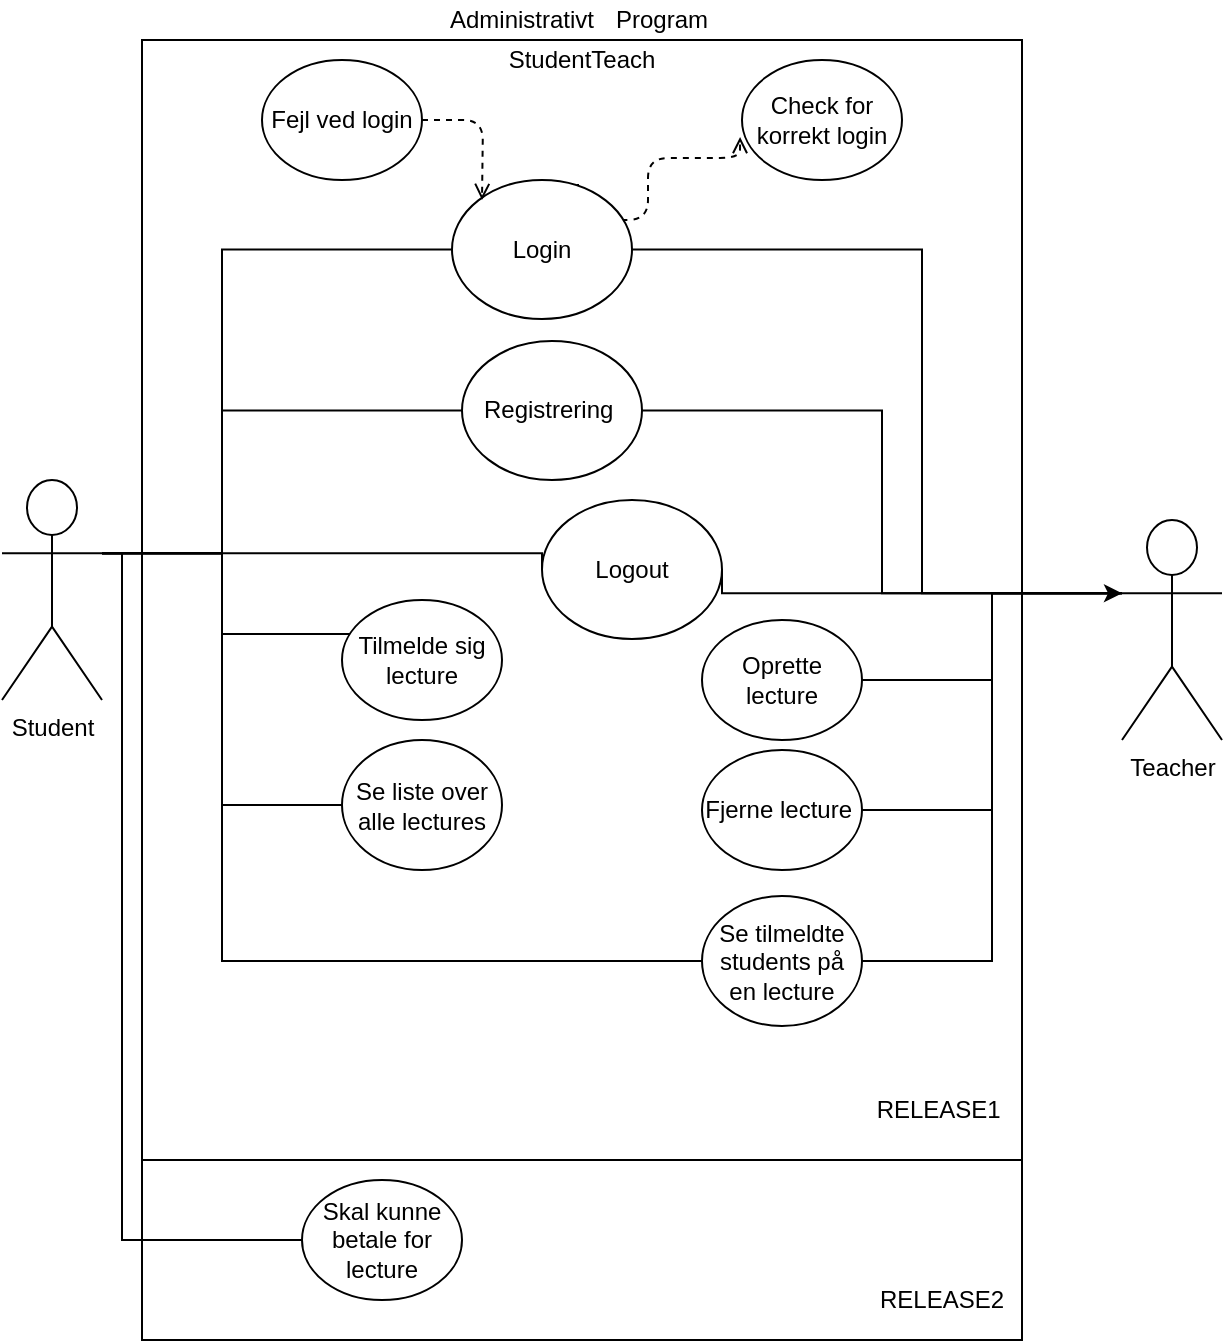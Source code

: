 <mxfile version="13.0.7" type="github">
  <diagram id="naz7NzOcKD-QqL_7P5jK" name="Page-1">
    <mxGraphModel dx="1186" dy="646" grid="1" gridSize="10" guides="1" tooltips="1" connect="1" arrows="1" fold="1" page="1" pageScale="1" pageWidth="850" pageHeight="1100" math="0" shadow="0">
      <root>
        <mxCell id="0" />
        <mxCell id="1" parent="0" />
        <mxCell id="hdsZDOFmJW38S7iMikZD-3" value="" style="rounded=0;whiteSpace=wrap;html=1;" parent="1" vertex="1">
          <mxGeometry x="180" y="90" width="440" height="650" as="geometry" />
        </mxCell>
        <mxCell id="hdsZDOFmJW38S7iMikZD-5" value="Administrativt" style="text;html=1;strokeColor=none;fillColor=none;align=center;verticalAlign=middle;whiteSpace=wrap;rounded=0;" parent="1" vertex="1">
          <mxGeometry x="350" y="70" width="40" height="20" as="geometry" />
        </mxCell>
        <mxCell id="hdsZDOFmJW38S7iMikZD-6" value="Program" style="text;html=1;strokeColor=none;fillColor=none;align=center;verticalAlign=middle;whiteSpace=wrap;rounded=0;" parent="1" vertex="1">
          <mxGeometry x="420" y="70" width="40" height="20" as="geometry" />
        </mxCell>
        <mxCell id="hdsZDOFmJW38S7iMikZD-7" value="StudentTeach" style="text;html=1;strokeColor=none;fillColor=none;align=center;verticalAlign=middle;whiteSpace=wrap;rounded=0;" parent="1" vertex="1">
          <mxGeometry x="380" y="90" width="40" height="20" as="geometry" />
        </mxCell>
        <mxCell id="Q4LFnAZzLEwqTKA5tDAf-13" style="edgeStyle=orthogonalEdgeStyle;rounded=0;orthogonalLoop=1;jettySize=auto;html=1;exitX=1;exitY=0.333;exitDx=0;exitDy=0;exitPerimeter=0;entryX=0.075;entryY=0.283;entryDx=0;entryDy=0;endArrow=none;endFill=0;strokeColor=#000000;entryPerimeter=0;" parent="1" source="hdsZDOFmJW38S7iMikZD-9" target="hdsZDOFmJW38S7iMikZD-17" edge="1">
          <mxGeometry relative="1" as="geometry">
            <Array as="points" />
          </mxGeometry>
        </mxCell>
        <mxCell id="Q4LFnAZzLEwqTKA5tDAf-42" style="edgeStyle=orthogonalEdgeStyle;rounded=0;orthogonalLoop=1;jettySize=auto;html=1;exitX=1;exitY=0.333;exitDx=0;exitDy=0;exitPerimeter=0;entryX=0;entryY=0.5;entryDx=0;entryDy=0;endArrow=none;endFill=0;strokeColor=#000000;" parent="1" source="hdsZDOFmJW38S7iMikZD-9" target="Q4LFnAZzLEwqTKA5tDAf-11" edge="1">
          <mxGeometry relative="1" as="geometry">
            <Array as="points">
              <mxPoint x="170" y="347" />
              <mxPoint x="170" y="690" />
            </Array>
          </mxGeometry>
        </mxCell>
        <mxCell id="hT9fbZHffNhWlzX2S7f2-4" style="edgeStyle=orthogonalEdgeStyle;rounded=0;orthogonalLoop=1;jettySize=auto;html=1;exitX=1;exitY=0.333;exitDx=0;exitDy=0;exitPerimeter=0;entryX=0;entryY=0.5;entryDx=0;entryDy=0;endArrow=none;endFill=0;" parent="1" source="hdsZDOFmJW38S7iMikZD-9" target="Q4LFnAZzLEwqTKA5tDAf-5" edge="1">
          <mxGeometry relative="1" as="geometry">
            <Array as="points">
              <mxPoint x="220" y="347" />
              <mxPoint x="220" y="275" />
            </Array>
          </mxGeometry>
        </mxCell>
        <mxCell id="hT9fbZHffNhWlzX2S7f2-7" style="edgeStyle=orthogonalEdgeStyle;rounded=0;orthogonalLoop=1;jettySize=auto;html=1;exitX=1;exitY=0.333;exitDx=0;exitDy=0;exitPerimeter=0;entryX=0;entryY=0.5;entryDx=0;entryDy=0;endArrow=none;endFill=0;" parent="1" source="hdsZDOFmJW38S7iMikZD-9" target="hdsZDOFmJW38S7iMikZD-16" edge="1">
          <mxGeometry relative="1" as="geometry">
            <Array as="points">
              <mxPoint x="220" y="347" />
              <mxPoint x="220" y="195" />
            </Array>
          </mxGeometry>
        </mxCell>
        <mxCell id="hT9fbZHffNhWlzX2S7f2-12" style="edgeStyle=orthogonalEdgeStyle;rounded=0;orthogonalLoop=1;jettySize=auto;html=1;exitX=1;exitY=0.333;exitDx=0;exitDy=0;exitPerimeter=0;entryX=0;entryY=0.5;entryDx=0;entryDy=0;endArrow=none;endFill=0;" parent="1" source="hdsZDOFmJW38S7iMikZD-9" target="hT9fbZHffNhWlzX2S7f2-11" edge="1">
          <mxGeometry relative="1" as="geometry">
            <Array as="points">
              <mxPoint x="220" y="347" />
              <mxPoint x="220" y="551" />
            </Array>
          </mxGeometry>
        </mxCell>
        <mxCell id="hT9fbZHffNhWlzX2S7f2-15" style="edgeStyle=orthogonalEdgeStyle;rounded=0;orthogonalLoop=1;jettySize=auto;html=1;exitX=1;exitY=0.333;exitDx=0;exitDy=0;exitPerimeter=0;entryX=0;entryY=0.5;entryDx=0;entryDy=0;endArrow=none;endFill=0;" parent="1" source="hdsZDOFmJW38S7iMikZD-9" target="hT9fbZHffNhWlzX2S7f2-13" edge="1">
          <mxGeometry relative="1" as="geometry" />
        </mxCell>
        <mxCell id="hT9fbZHffNhWlzX2S7f2-19" style="edgeStyle=orthogonalEdgeStyle;rounded=0;orthogonalLoop=1;jettySize=auto;html=1;exitX=1;exitY=0.333;exitDx=0;exitDy=0;exitPerimeter=0;entryX=0;entryY=0.5;entryDx=0;entryDy=0;endArrow=none;endFill=0;" parent="1" source="hdsZDOFmJW38S7iMikZD-9" target="hT9fbZHffNhWlzX2S7f2-18" edge="1">
          <mxGeometry relative="1" as="geometry">
            <Array as="points">
              <mxPoint x="380" y="347" />
            </Array>
          </mxGeometry>
        </mxCell>
        <mxCell id="hdsZDOFmJW38S7iMikZD-9" value="Student" style="shape=umlActor;verticalLabelPosition=bottom;labelBackgroundColor=#ffffff;verticalAlign=top;html=1;outlineConnect=0;" parent="1" vertex="1">
          <mxGeometry x="110" y="310" width="50" height="110" as="geometry" />
        </mxCell>
        <mxCell id="hT9fbZHffNhWlzX2S7f2-1" style="edgeStyle=orthogonalEdgeStyle;rounded=0;orthogonalLoop=1;jettySize=auto;html=1;exitX=0;exitY=0.333;exitDx=0;exitDy=0;exitPerimeter=0;entryX=1;entryY=0.5;entryDx=0;entryDy=0;endArrow=none;endFill=0;" parent="1" source="hdsZDOFmJW38S7iMikZD-10" target="hdsZDOFmJW38S7iMikZD-19" edge="1">
          <mxGeometry relative="1" as="geometry" />
        </mxCell>
        <mxCell id="hT9fbZHffNhWlzX2S7f2-2" style="edgeStyle=orthogonalEdgeStyle;rounded=0;orthogonalLoop=1;jettySize=auto;html=1;exitX=0;exitY=0.333;exitDx=0;exitDy=0;exitPerimeter=0;entryX=1;entryY=0.5;entryDx=0;entryDy=0;endArrow=none;endFill=0;" parent="1" source="hdsZDOFmJW38S7iMikZD-10" target="hdsZDOFmJW38S7iMikZD-20" edge="1">
          <mxGeometry relative="1" as="geometry" />
        </mxCell>
        <mxCell id="hT9fbZHffNhWlzX2S7f2-5" style="edgeStyle=orthogonalEdgeStyle;rounded=0;orthogonalLoop=1;jettySize=auto;html=1;exitX=0;exitY=0.333;exitDx=0;exitDy=0;exitPerimeter=0;entryX=1;entryY=0.5;entryDx=0;entryDy=0;endArrow=none;endFill=0;" parent="1" source="hdsZDOFmJW38S7iMikZD-10" target="Q4LFnAZzLEwqTKA5tDAf-5" edge="1">
          <mxGeometry relative="1" as="geometry" />
        </mxCell>
        <mxCell id="hT9fbZHffNhWlzX2S7f2-6" style="edgeStyle=orthogonalEdgeStyle;rounded=0;orthogonalLoop=1;jettySize=auto;html=1;exitX=0;exitY=0.333;exitDx=0;exitDy=0;exitPerimeter=0;entryX=1;entryY=0.5;entryDx=0;entryDy=0;endArrow=none;endFill=0;" parent="1" source="hdsZDOFmJW38S7iMikZD-10" target="hdsZDOFmJW38S7iMikZD-16" edge="1">
          <mxGeometry relative="1" as="geometry">
            <Array as="points">
              <mxPoint x="570" y="367" />
              <mxPoint x="570" y="195" />
            </Array>
          </mxGeometry>
        </mxCell>
        <mxCell id="hT9fbZHffNhWlzX2S7f2-20" style="edgeStyle=orthogonalEdgeStyle;rounded=0;orthogonalLoop=1;jettySize=auto;html=1;exitX=0;exitY=0.333;exitDx=0;exitDy=0;exitPerimeter=0;entryX=1;entryY=0.5;entryDx=0;entryDy=0;endArrow=none;endFill=0;" parent="1" source="hdsZDOFmJW38S7iMikZD-10" target="hT9fbZHffNhWlzX2S7f2-18" edge="1">
          <mxGeometry relative="1" as="geometry">
            <Array as="points">
              <mxPoint x="470" y="367" />
            </Array>
          </mxGeometry>
        </mxCell>
        <mxCell id="hdsZDOFmJW38S7iMikZD-10" value="Teacher" style="shape=umlActor;verticalLabelPosition=bottom;labelBackgroundColor=#ffffff;verticalAlign=top;html=1;outlineConnect=0;" parent="1" vertex="1">
          <mxGeometry x="670" y="330" width="50" height="110" as="geometry" />
        </mxCell>
        <mxCell id="hdsZDOFmJW38S7iMikZD-49" style="edgeStyle=orthogonalEdgeStyle;orthogonalLoop=1;jettySize=auto;html=1;exitX=0.7;exitY=0.029;exitDx=0;exitDy=0;entryX=-0.012;entryY=0.642;entryDx=0;entryDy=0;entryPerimeter=0;endArrow=open;endFill=0;strokeColor=#000000;rounded=1;dashed=1;exitPerimeter=0;" parent="1" source="hdsZDOFmJW38S7iMikZD-16" target="hdsZDOFmJW38S7iMikZD-45" edge="1">
          <mxGeometry relative="1" as="geometry">
            <Array as="points">
              <mxPoint x="398" y="180" />
              <mxPoint x="433" y="180" />
              <mxPoint x="433" y="149" />
            </Array>
          </mxGeometry>
        </mxCell>
        <mxCell id="hdsZDOFmJW38S7iMikZD-16" value="Login" style="ellipse;whiteSpace=wrap;html=1;" parent="1" vertex="1">
          <mxGeometry x="335" y="160" width="90" height="69.5" as="geometry" />
        </mxCell>
        <mxCell id="hdsZDOFmJW38S7iMikZD-17" value="Tilmelde sig lecture" style="ellipse;whiteSpace=wrap;html=1;" parent="1" vertex="1">
          <mxGeometry x="280" y="370" width="80" height="60" as="geometry" />
        </mxCell>
        <mxCell id="hdsZDOFmJW38S7iMikZD-19" value="Oprette lecture" style="ellipse;whiteSpace=wrap;html=1;" parent="1" vertex="1">
          <mxGeometry x="460" y="380" width="80" height="60" as="geometry" />
        </mxCell>
        <mxCell id="hdsZDOFmJW38S7iMikZD-20" value="Fjerne lecture&amp;nbsp;" style="ellipse;whiteSpace=wrap;html=1;" parent="1" vertex="1">
          <mxGeometry x="460" y="445" width="80" height="60" as="geometry" />
        </mxCell>
        <mxCell id="hdsZDOFmJW38S7iMikZD-45" value="Check for korrekt login" style="ellipse;whiteSpace=wrap;html=1;" parent="1" vertex="1">
          <mxGeometry x="480" y="100" width="80" height="60" as="geometry" />
        </mxCell>
        <mxCell id="hdsZDOFmJW38S7iMikZD-50" style="edgeStyle=orthogonalEdgeStyle;rounded=1;orthogonalLoop=1;jettySize=auto;html=1;exitX=1;exitY=0.5;exitDx=0;exitDy=0;dashed=1;endArrow=open;endFill=0;strokeColor=#000000;" parent="1" source="hdsZDOFmJW38S7iMikZD-46" edge="1">
          <mxGeometry relative="1" as="geometry">
            <mxPoint x="350" y="170" as="targetPoint" />
          </mxGeometry>
        </mxCell>
        <mxCell id="hdsZDOFmJW38S7iMikZD-46" value="Fejl ved login" style="ellipse;whiteSpace=wrap;html=1;" parent="1" vertex="1">
          <mxGeometry x="240" y="100" width="80" height="60" as="geometry" />
        </mxCell>
        <mxCell id="Q4LFnAZzLEwqTKA5tDAf-5" value="Registrering&amp;nbsp;" style="ellipse;whiteSpace=wrap;html=1;" parent="1" vertex="1">
          <mxGeometry x="340" y="240.5" width="90" height="69.5" as="geometry" />
        </mxCell>
        <mxCell id="Q4LFnAZzLEwqTKA5tDAf-9" value="RELEASE1&amp;nbsp;" style="text;html=1;strokeColor=none;fillColor=none;align=center;verticalAlign=middle;whiteSpace=wrap;rounded=0;" parent="1" vertex="1">
          <mxGeometry x="560" y="615" width="40" height="20" as="geometry" />
        </mxCell>
        <mxCell id="Q4LFnAZzLEwqTKA5tDAf-10" value="RELEASE2" style="text;html=1;strokeColor=none;fillColor=none;align=center;verticalAlign=middle;whiteSpace=wrap;rounded=0;" parent="1" vertex="1">
          <mxGeometry x="560" y="710" width="40" height="20" as="geometry" />
        </mxCell>
        <mxCell id="Q4LFnAZzLEwqTKA5tDAf-11" value="Skal kunne betale for lecture" style="ellipse;whiteSpace=wrap;html=1;" parent="1" vertex="1">
          <mxGeometry x="260" y="660" width="80" height="60" as="geometry" />
        </mxCell>
        <mxCell id="Q4LFnAZzLEwqTKA5tDAf-44" value="" style="rounded=0;whiteSpace=wrap;html=1;gradientColor=#ffffff;fillColor=none;" parent="1" vertex="1">
          <mxGeometry x="180" y="650" width="440" height="90" as="geometry" />
        </mxCell>
        <mxCell id="e0fYykpb5qs9002O2Rrd-4" style="edgeStyle=orthogonalEdgeStyle;rounded=0;orthogonalLoop=1;jettySize=auto;html=1;exitX=1;exitY=0.5;exitDx=0;exitDy=0;entryX=0;entryY=0.333;entryDx=0;entryDy=0;entryPerimeter=0;" edge="1" parent="1" source="hT9fbZHffNhWlzX2S7f2-11" target="hdsZDOFmJW38S7iMikZD-10">
          <mxGeometry relative="1" as="geometry" />
        </mxCell>
        <mxCell id="hT9fbZHffNhWlzX2S7f2-11" value="Se tilmeldte students på en lecture" style="ellipse;whiteSpace=wrap;html=1;" parent="1" vertex="1">
          <mxGeometry x="460" y="518" width="80" height="65" as="geometry" />
        </mxCell>
        <mxCell id="hT9fbZHffNhWlzX2S7f2-13" value="Se liste over alle lectures" style="ellipse;whiteSpace=wrap;html=1;" parent="1" vertex="1">
          <mxGeometry x="280" y="440" width="80" height="65" as="geometry" />
        </mxCell>
        <mxCell id="hT9fbZHffNhWlzX2S7f2-18" value="Logout" style="ellipse;whiteSpace=wrap;html=1;" parent="1" vertex="1">
          <mxGeometry x="380" y="320" width="90" height="69.5" as="geometry" />
        </mxCell>
      </root>
    </mxGraphModel>
  </diagram>
</mxfile>
